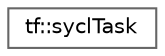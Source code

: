 digraph "类继承关系图"
{
 // LATEX_PDF_SIZE
  bgcolor="transparent";
  edge [fontname=Helvetica,fontsize=10,labelfontname=Helvetica,labelfontsize=10];
  node [fontname=Helvetica,fontsize=10,shape=box,height=0.2,width=0.4];
  rankdir="LR";
  Node0 [id="Node000000",label="tf::syclTask",height=0.2,width=0.4,color="grey40", fillcolor="white", style="filled",URL="$classtf_1_1sycl_task.html",tooltip="handle to a node of the internal CUDA graph"];
}
